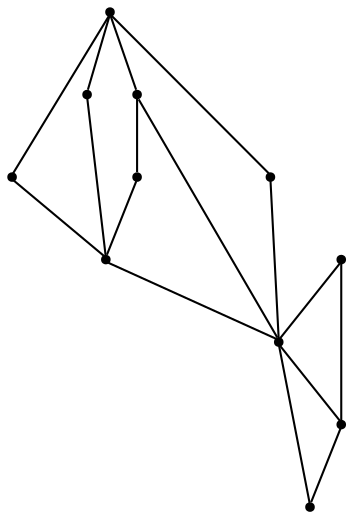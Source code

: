 graph {
  node [shape=point,comment="{\"directed\":false,\"doi\":\"10.1007/978-3-031-49275-4_5\",\"figure\":\"2 (2)\"}"]

  v0 [pos="1418.5843449830372,277.59513034303893"]
  v1 [pos="1395.6889536604008,421.54546198372554"]
  v2 [pos="1248.6030933907218,303.9157071470564"]
  v3 [pos="1249.7657440199105,206.41372901259126"]
  v4 [pos="1341.1969862910178,621.0081834558509"]
  v5 [pos="1206.971501970234,686.6636918358129"]
  v6 [pos="1272.8403275036194,516.4093161770875"]
  v7 [pos="1179.896316775479,594.0083634986598"]
  v8 [pos="1152.2043239290542,499.2442147222775"]
  v9 [pos="1128.1046951520552,401.57996093466693"]
  v10 [pos="1081.1764428910024,551.2477114926394"]

  v0 -- v1 [id="-1",pos="1418.5843449830372,277.59513034303893 1395.6889536604008,421.54546198372554 1395.6889536604008,421.54546198372554 1395.6889536604008,421.54546198372554"]
  v10 -- v5 [id="-2",pos="1081.1764428910024,551.2477114926394 1206.971501970234,686.6636918358129 1206.971501970234,686.6636918358129 1206.971501970234,686.6636918358129"]
  v9 -- v1 [id="-3",pos="1128.1046951520552,401.57996093466693 1395.6889536604008,421.54546198372554 1395.6889536604008,421.54546198372554 1395.6889536604008,421.54546198372554"]
  v8 -- v10 [id="-4",pos="1152.2043239290542,499.2442147222775 1081.1764428910024,551.2477114926394 1081.1764428910024,551.2477114926394 1081.1764428910024,551.2477114926394"]
  v8 -- v7 [id="-5",pos="1152.2043239290542,499.2442147222775 1179.896316775479,594.0083634986598 1179.896316775479,594.0083634986598 1179.896316775479,594.0083634986598"]
  v8 -- v6 [id="-6",pos="1152.2043239290542,499.2442147222775 1272.8403275036194,516.4093161770875 1272.8403275036194,516.4093161770875 1272.8403275036194,516.4093161770875"]
  v8 -- v9 [id="-7",pos="1152.2043239290542,499.2442147222775 1128.1046951520552,401.57996093466693 1128.1046951520552,401.57996093466693 1128.1046951520552,401.57996093466693"]
  v7 -- v5 [id="-8",pos="1179.896316775479,594.0083634986598 1206.971501970234,686.6636918358129 1206.971501970234,686.6636918358129 1206.971501970234,686.6636918358129"]
  v5 -- v1 [id="-9",pos="1206.971501970234,686.6636918358129 1395.6889536604008,421.54546198372554 1395.6889536604008,421.54546198372554 1395.6889536604008,421.54546198372554"]
  v2 -- v3 [id="-10",pos="1248.6030933907218,303.9157071470564 1249.7657440199105,206.41372901259126 1249.7657440199105,206.41372901259126 1249.7657440199105,206.41372901259126"]
  v2 -- v0 [id="-11",pos="1248.6030933907218,303.9157071470564 1273.7238249791142,300.02764099832063 1273.7238249791142,300.02764099832063 1273.7238249791142,300.02764099832063 1389.900627174196,282.037489935532 1389.900627174196,282.037489935532 1389.900627174196,282.037489935532 1418.5843449830372,277.59513034303893 1418.5843449830372,277.59513034303893 1418.5843449830372,277.59513034303893"]
  v6 -- v4 [id="-12",pos="1272.8403275036194,516.4093161770875 1288.776220862891,540.7878947111652 1288.776220862891,540.7878947111652 1288.776220862891,540.7878947111652 1326.1987677391196,598.0672896317224 1326.1987677391196,598.0672896317224 1326.1987677391196,598.0672896317224 1341.1969862910178,621.0081834558509 1341.1969862910178,621.0081834558509 1341.1969862910178,621.0081834558509"]
  v4 -- v5 [id="-13",pos="1341.1969862910178,621.0081834558509 1206.971501970234,686.6636918358129 1206.971501970234,686.6636918358129 1206.971501970234,686.6636918358129"]
  v6 -- v1 [id="-14",pos="1272.8403275036194,516.4093161770875 1395.6889536604008,421.54546198372554 1395.6889536604008,421.54546198372554 1395.6889536604008,421.54546198372554"]
  v1 -- v3 [id="-15",pos="1395.6889536604008,421.54546198372554 1249.7657440199105,206.41372901259126 1249.7657440199105,206.41372901259126 1249.7657440199105,206.41372901259126"]
  v1 -- v2 [id="-16",pos="1395.6889536604008,421.54546198372554 1248.6030933907218,303.9157071470564 1248.6030933907218,303.9157071470564 1248.6030933907218,303.9157071470564"]
}